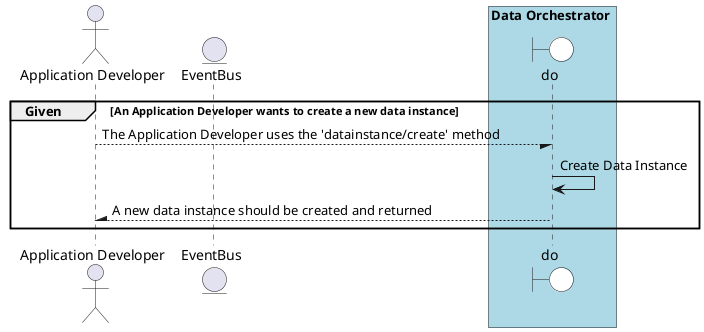 @startuml


actor "Application Developer"


entity EventBus

box Data Orchestrator #lightblue
    boundary do #white
end box


group Given [An Application Developer wants to create a new data instance]

"Application Developer" --/ do: The Application Developer uses the &#39;datainstance/create&#39; method
"do" -> do: Create Data Instance



"Application Developer" /-- do: A new data instance should be created and returned


end

@enduml
